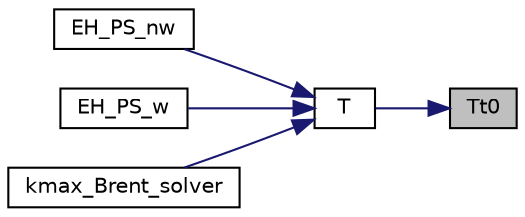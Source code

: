 digraph "Tt0"
{
 // LATEX_PDF_SIZE
  edge [fontname="Helvetica",fontsize="10",labelfontname="Helvetica",labelfontsize="10"];
  node [fontname="Helvetica",fontsize="10",shape=record];
  rankdir="RL";
  Node1 [label="Tt0",height=0.2,width=0.4,color="black", fillcolor="grey75", style="filled", fontcolor="black",tooltip="Compute ????? AM:EDIT."];
  Node1 -> Node2 [dir="back",color="midnightblue",fontsize="10",style="solid",fontname="Helvetica"];
  Node2 [label="T",height=0.2,width=0.4,color="black", fillcolor="white", style="filled",URL="$d7/d78/wnw__split_8c.html#ae73af41bcbfa0911ec17d4ac2d91baa3",tooltip="Compute the total baryon+CDM transfer function."];
  Node2 -> Node3 [dir="back",color="midnightblue",fontsize="10",style="solid",fontname="Helvetica"];
  Node3 [label="EH_PS_nw",height=0.2,width=0.4,color="black", fillcolor="white", style="filled",URL="$d7/d78/wnw__split_8c.html#a0859675908f887c5e50061678261bf4b",tooltip="Compute the Eisentein-Hu approximate nowiggle component of linear matter power spectrum."];
  Node2 -> Node4 [dir="back",color="midnightblue",fontsize="10",style="solid",fontname="Helvetica"];
  Node4 [label="EH_PS_w",height=0.2,width=0.4,color="black", fillcolor="white", style="filled",URL="$d7/d78/wnw__split_8c.html#a0cb6b540dc962bfd28da54fa6819f4df",tooltip="Compute the Eisentein-Hu approximate wiggle component of linear matter power spectrum."];
  Node2 -> Node5 [dir="back",color="midnightblue",fontsize="10",style="solid",fontname="Helvetica"];
  Node5 [label="kmax_Brent_solver",height=0.2,width=0.4,color="black", fillcolor="white", style="filled",URL="$dd/d24/survey__specs_8c.html#ab0f5b6af6991512fd864af10e6c2d54d",tooltip=" "];
}
